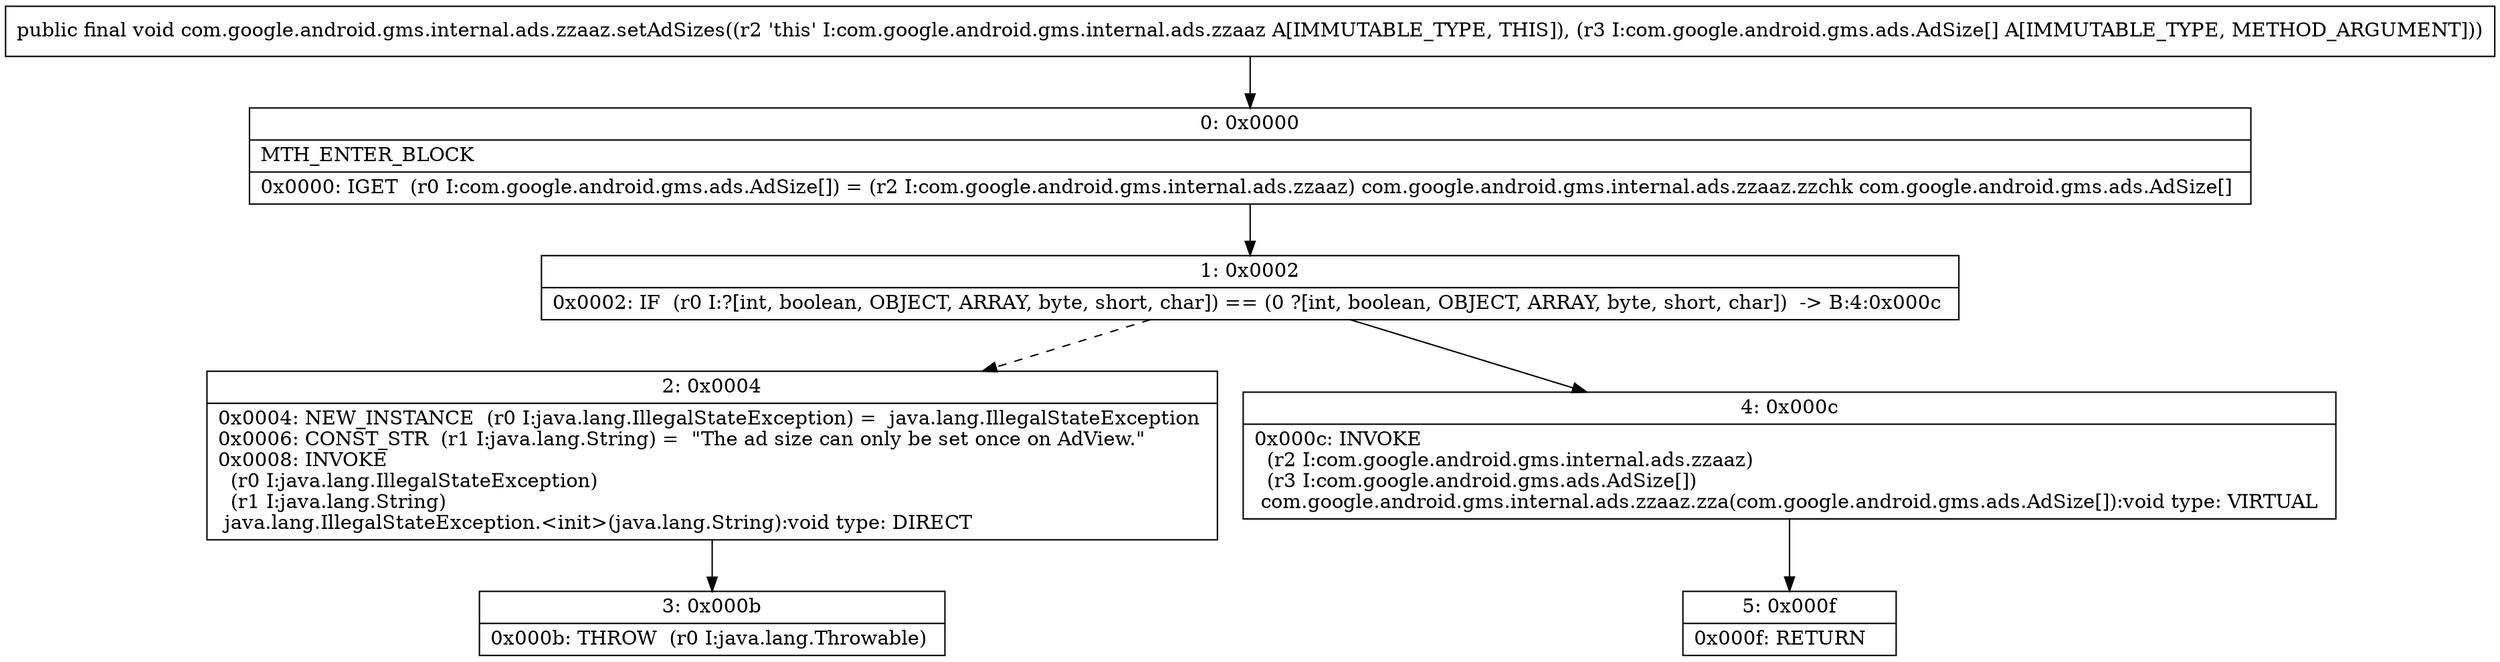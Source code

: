 digraph "CFG forcom.google.android.gms.internal.ads.zzaaz.setAdSizes([Lcom\/google\/android\/gms\/ads\/AdSize;)V" {
Node_0 [shape=record,label="{0\:\ 0x0000|MTH_ENTER_BLOCK\l|0x0000: IGET  (r0 I:com.google.android.gms.ads.AdSize[]) = (r2 I:com.google.android.gms.internal.ads.zzaaz) com.google.android.gms.internal.ads.zzaaz.zzchk com.google.android.gms.ads.AdSize[] \l}"];
Node_1 [shape=record,label="{1\:\ 0x0002|0x0002: IF  (r0 I:?[int, boolean, OBJECT, ARRAY, byte, short, char]) == (0 ?[int, boolean, OBJECT, ARRAY, byte, short, char])  \-\> B:4:0x000c \l}"];
Node_2 [shape=record,label="{2\:\ 0x0004|0x0004: NEW_INSTANCE  (r0 I:java.lang.IllegalStateException) =  java.lang.IllegalStateException \l0x0006: CONST_STR  (r1 I:java.lang.String) =  \"The ad size can only be set once on AdView.\" \l0x0008: INVOKE  \l  (r0 I:java.lang.IllegalStateException)\l  (r1 I:java.lang.String)\l java.lang.IllegalStateException.\<init\>(java.lang.String):void type: DIRECT \l}"];
Node_3 [shape=record,label="{3\:\ 0x000b|0x000b: THROW  (r0 I:java.lang.Throwable) \l}"];
Node_4 [shape=record,label="{4\:\ 0x000c|0x000c: INVOKE  \l  (r2 I:com.google.android.gms.internal.ads.zzaaz)\l  (r3 I:com.google.android.gms.ads.AdSize[])\l com.google.android.gms.internal.ads.zzaaz.zza(com.google.android.gms.ads.AdSize[]):void type: VIRTUAL \l}"];
Node_5 [shape=record,label="{5\:\ 0x000f|0x000f: RETURN   \l}"];
MethodNode[shape=record,label="{public final void com.google.android.gms.internal.ads.zzaaz.setAdSizes((r2 'this' I:com.google.android.gms.internal.ads.zzaaz A[IMMUTABLE_TYPE, THIS]), (r3 I:com.google.android.gms.ads.AdSize[] A[IMMUTABLE_TYPE, METHOD_ARGUMENT])) }"];
MethodNode -> Node_0;
Node_0 -> Node_1;
Node_1 -> Node_2[style=dashed];
Node_1 -> Node_4;
Node_2 -> Node_3;
Node_4 -> Node_5;
}

